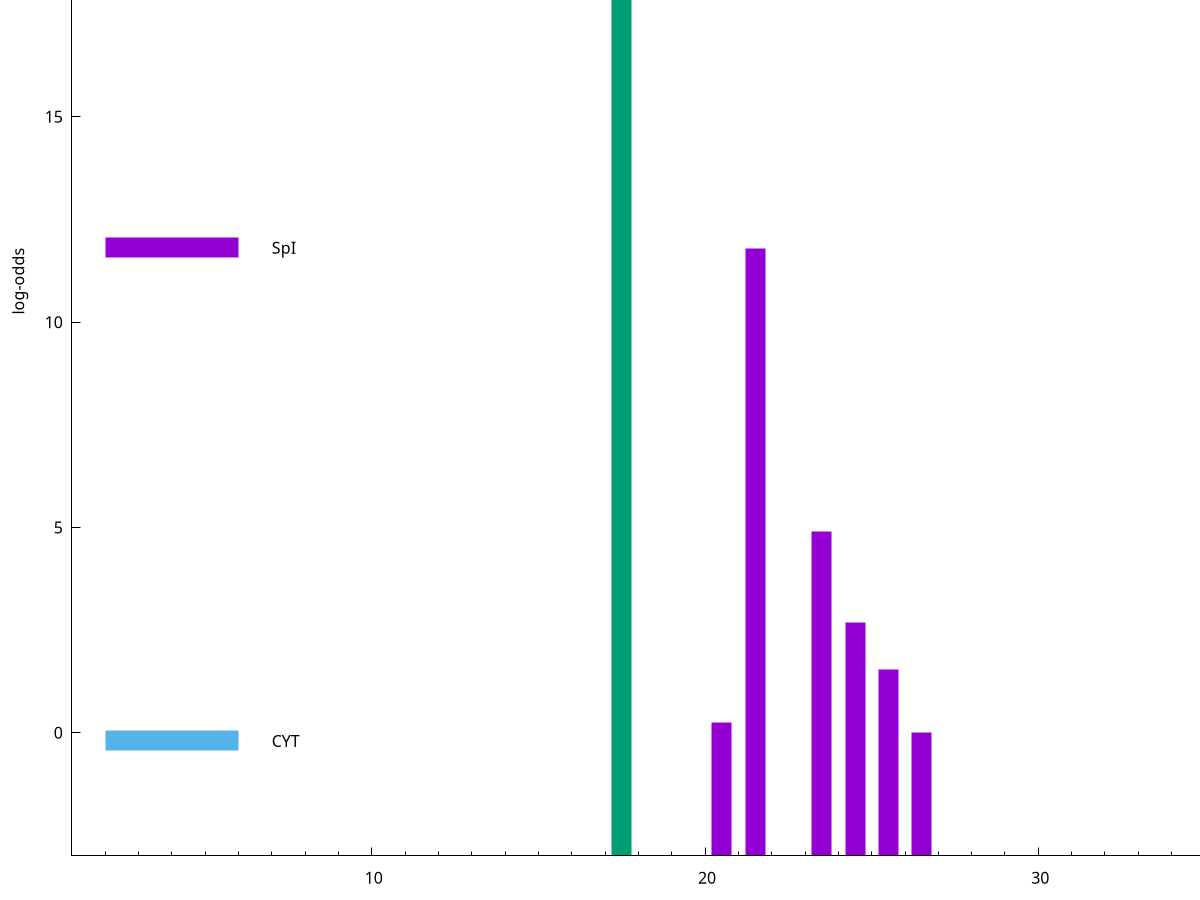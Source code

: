 set title "LipoP predictions for SRR3987128.gff"
set size 2., 1.4
set xrange [1:70] 
set mxtics 10
set yrange [-3:25]
set y2range [0:28]
set ylabel "log-odds"
set term postscript eps color solid "Helvetica" 30
set output "SRR3987128.gff13.eps"
set arrow from 2,19.2109 to 6,19.2109 nohead lt 2 lw 20
set label "SpII" at 7,19.2109
set arrow from 2,11.8134 to 6,11.8134 nohead lt 1 lw 20
set label "SpI" at 7,11.8134
set arrow from 2,-0.200913 to 6,-0.200913 nohead lt 3 lw 20
set label "CYT" at 7,-0.200913
set arrow from 2,19.2109 to 6,19.2109 nohead lt 2 lw 20
set label "SpII" at 7,19.2109
# NOTE: The scores below are the log-odds scores with the threshold
# NOTE: subtracted (a hack to make gnuplot make the histogram all
# NOTE: look nice).
plot "-" axes x1y2 title "" with impulses lt 2 lw 20, "-" axes x1y2 title "" with impulses lt 1 lw 20
17.500000 22.210900
e
21.500000 14.796600
23.500000 7.904700
24.500000 5.680920
25.500000 4.548690
20.500000 3.255335
26.500000 3.014495
e
exit
